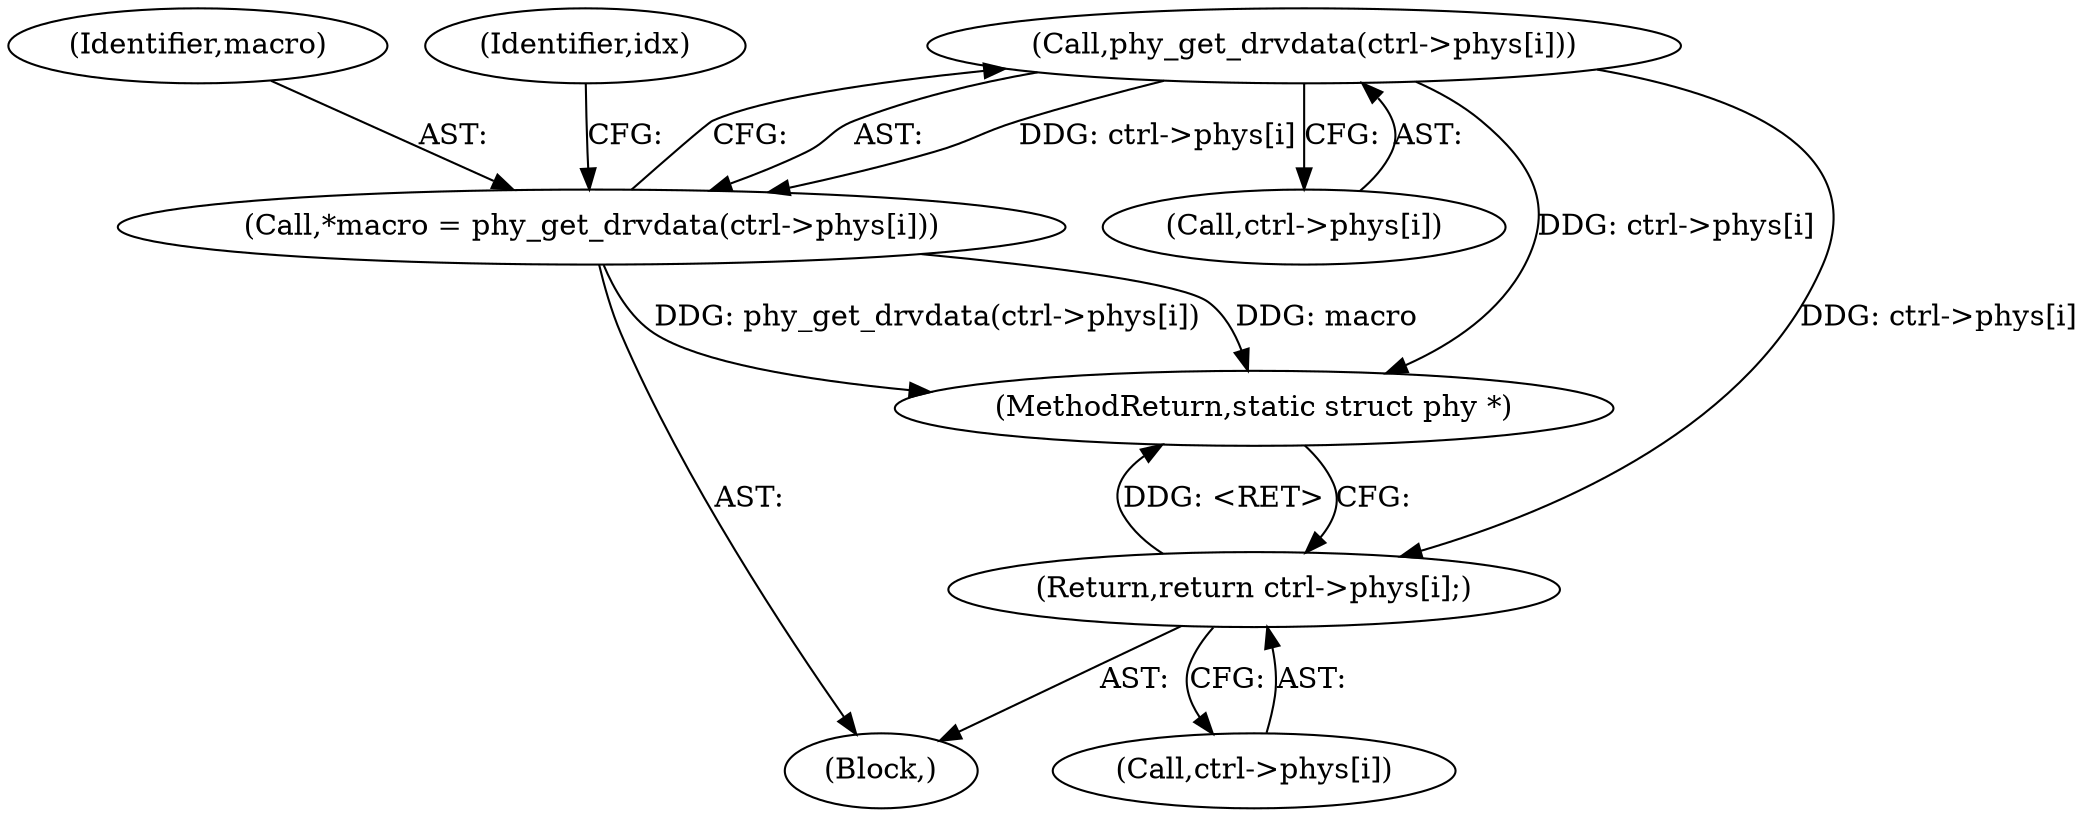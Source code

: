 digraph "0_linux_6acb47d1a318e5b3b7115354ebc4ea060c59d3a1_0@array" {
"1000150" [label="(Call,phy_get_drvdata(ctrl->phys[i]))"];
"1000148" [label="(Call,*macro = phy_get_drvdata(ctrl->phys[i]))"];
"1000183" [label="(Return,return ctrl->phys[i];)"];
"1000148" [label="(Call,*macro = phy_get_drvdata(ctrl->phys[i]))"];
"1000149" [label="(Identifier,macro)"];
"1000184" [label="(Call,ctrl->phys[i])"];
"1000150" [label="(Call,phy_get_drvdata(ctrl->phys[i]))"];
"1000151" [label="(Call,ctrl->phys[i])"];
"1000146" [label="(Block,)"];
"1000158" [label="(Identifier,idx)"];
"1000183" [label="(Return,return ctrl->phys[i];)"];
"1000193" [label="(MethodReturn,static struct phy *)"];
"1000150" -> "1000148"  [label="AST: "];
"1000150" -> "1000151"  [label="CFG: "];
"1000151" -> "1000150"  [label="AST: "];
"1000148" -> "1000150"  [label="CFG: "];
"1000150" -> "1000193"  [label="DDG: ctrl->phys[i]"];
"1000150" -> "1000148"  [label="DDG: ctrl->phys[i]"];
"1000150" -> "1000183"  [label="DDG: ctrl->phys[i]"];
"1000148" -> "1000146"  [label="AST: "];
"1000149" -> "1000148"  [label="AST: "];
"1000158" -> "1000148"  [label="CFG: "];
"1000148" -> "1000193"  [label="DDG: macro"];
"1000148" -> "1000193"  [label="DDG: phy_get_drvdata(ctrl->phys[i])"];
"1000183" -> "1000146"  [label="AST: "];
"1000183" -> "1000184"  [label="CFG: "];
"1000184" -> "1000183"  [label="AST: "];
"1000193" -> "1000183"  [label="CFG: "];
"1000183" -> "1000193"  [label="DDG: <RET>"];
}
